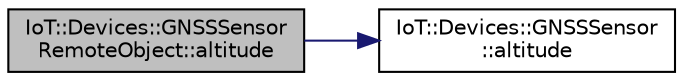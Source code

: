 digraph "IoT::Devices::GNSSSensorRemoteObject::altitude"
{
 // LATEX_PDF_SIZE
  edge [fontname="Helvetica",fontsize="10",labelfontname="Helvetica",labelfontsize="10"];
  node [fontname="Helvetica",fontsize="10",shape=record];
  rankdir="LR";
  Node1 [label="IoT::Devices::GNSSSensor\lRemoteObject::altitude",height=0.2,width=0.4,color="black", fillcolor="grey75", style="filled", fontcolor="black",tooltip="Destroys the GNSSSensorRemoteObject."];
  Node1 -> Node2 [color="midnightblue",fontsize="10",style="solid",fontname="Helvetica"];
  Node2 [label="IoT::Devices::GNSSSensor\l::altitude",height=0.2,width=0.4,color="black", fillcolor="white", style="filled",URL="$classIoT_1_1Devices_1_1GNSSSensor.html#ab6e0d179a707c9d80dd04c872f937893",tooltip=" "];
}
